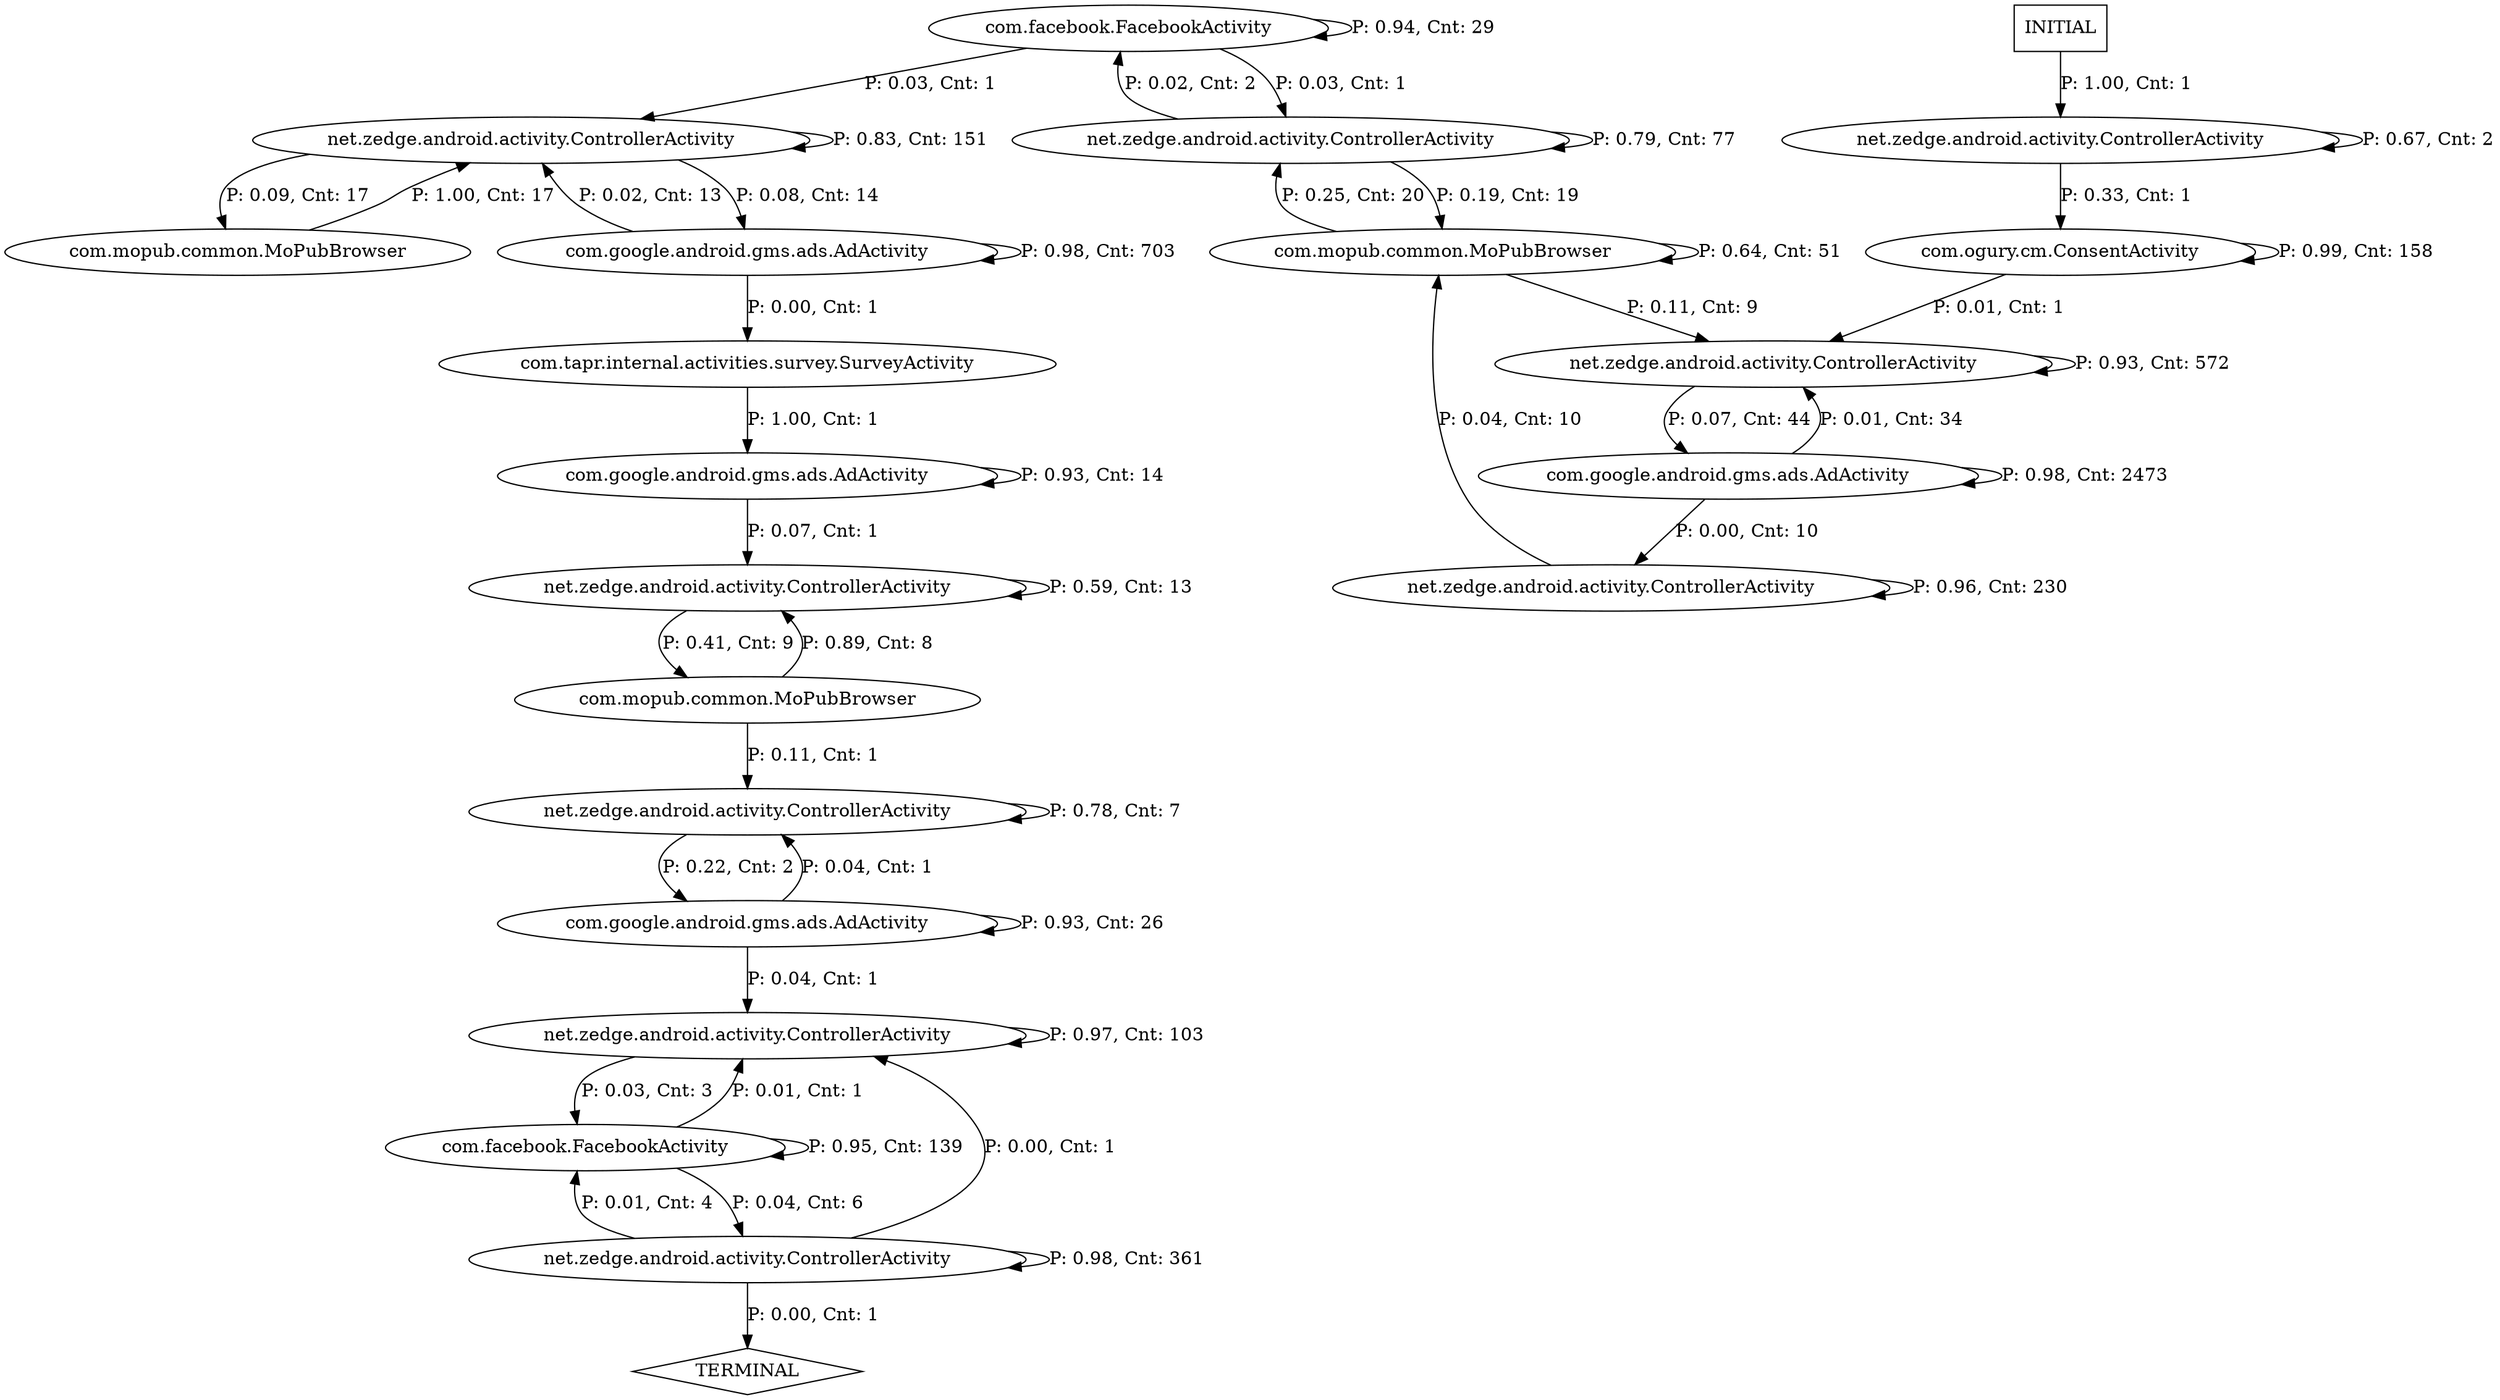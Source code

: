 digraph G {
  0 [label="com.facebook.FacebookActivity"];
  1 [label="com.facebook.FacebookActivity"];
  2 [label="com.google.android.gms.ads.AdActivity"];
  3 [label="com.google.android.gms.ads.AdActivity"];
  4 [label="com.google.android.gms.ads.AdActivity"];
  5 [label="com.google.android.gms.ads.AdActivity"];
  6 [label="com.mopub.common.MoPubBrowser"];
  7 [label="com.mopub.common.MoPubBrowser"];
  8 [label="com.mopub.common.MoPubBrowser"];
  9 [label="com.ogury.cm.ConsentActivity"];
  10 [label="com.tapr.internal.activities.survey.SurveyActivity"];
  11 [label="net.zedge.android.activity.ControllerActivity"];
  12 [label="net.zedge.android.activity.ControllerActivity"];
  13 [label="net.zedge.android.activity.ControllerActivity"];
  14 [label="net.zedge.android.activity.ControllerActivity"];
  15 [label="net.zedge.android.activity.ControllerActivity"];
  16 [label="net.zedge.android.activity.ControllerActivity"];
  17 [label="net.zedge.android.activity.ControllerActivity"];
  18 [label="net.zedge.android.activity.ControllerActivity"];
  19 [label="net.zedge.android.activity.ControllerActivity"];
  20 [label="TERMINAL",shape=diamond];
  21 [label="INITIAL",shape=box];
0->0 [label="P: 0.94, Cnt: 29"];
0->17 [label="P: 0.03, Cnt: 1"];
0->18 [label="P: 0.03, Cnt: 1"];
1->1 [label="P: 0.95, Cnt: 139"];
1->11 [label="P: 0.01, Cnt: 1"];
1->19 [label="P: 0.04, Cnt: 6"];
2->2 [label="P: 0.93, Cnt: 14"];
2->14 [label="P: 0.07, Cnt: 1"];
3->3 [label="P: 0.93, Cnt: 26"];
3->12 [label="P: 0.04, Cnt: 1"];
3->11 [label="P: 0.04, Cnt: 1"];
4->4 [label="P: 0.98, Cnt: 703"];
4->10 [label="P: 0.00, Cnt: 1"];
4->18 [label="P: 0.02, Cnt: 13"];
5->5 [label="P: 0.98, Cnt: 2473"];
5->15 [label="P: 0.00, Cnt: 10"];
5->13 [label="P: 0.01, Cnt: 34"];
6->18 [label="P: 1.00, Cnt: 17"];
7->12 [label="P: 0.11, Cnt: 1"];
7->14 [label="P: 0.89, Cnt: 8"];
8->8 [label="P: 0.64, Cnt: 51"];
8->13 [label="P: 0.11, Cnt: 9"];
8->17 [label="P: 0.25, Cnt: 20"];
9->9 [label="P: 0.99, Cnt: 158"];
9->13 [label="P: 0.01, Cnt: 1"];
10->2 [label="P: 1.00, Cnt: 1"];
11->1 [label="P: 0.03, Cnt: 3"];
11->11 [label="P: 0.97, Cnt: 103"];
12->3 [label="P: 0.22, Cnt: 2"];
12->12 [label="P: 0.78, Cnt: 7"];
13->5 [label="P: 0.07, Cnt: 44"];
13->13 [label="P: 0.93, Cnt: 572"];
14->7 [label="P: 0.41, Cnt: 9"];
14->14 [label="P: 0.59, Cnt: 13"];
15->8 [label="P: 0.04, Cnt: 10"];
15->15 [label="P: 0.96, Cnt: 230"];
16->9 [label="P: 0.33, Cnt: 1"];
16->16 [label="P: 0.67, Cnt: 2"];
17->0 [label="P: 0.02, Cnt: 2"];
17->8 [label="P: 0.19, Cnt: 19"];
17->17 [label="P: 0.79, Cnt: 77"];
18->4 [label="P: 0.08, Cnt: 14"];
18->6 [label="P: 0.09, Cnt: 17"];
18->18 [label="P: 0.83, Cnt: 151"];
19->1 [label="P: 0.01, Cnt: 4"];
19->11 [label="P: 0.00, Cnt: 1"];
19->19 [label="P: 0.98, Cnt: 361"];
19->20 [label="P: 0.00, Cnt: 1"];
21->16 [label="P: 1.00, Cnt: 1"];
}
